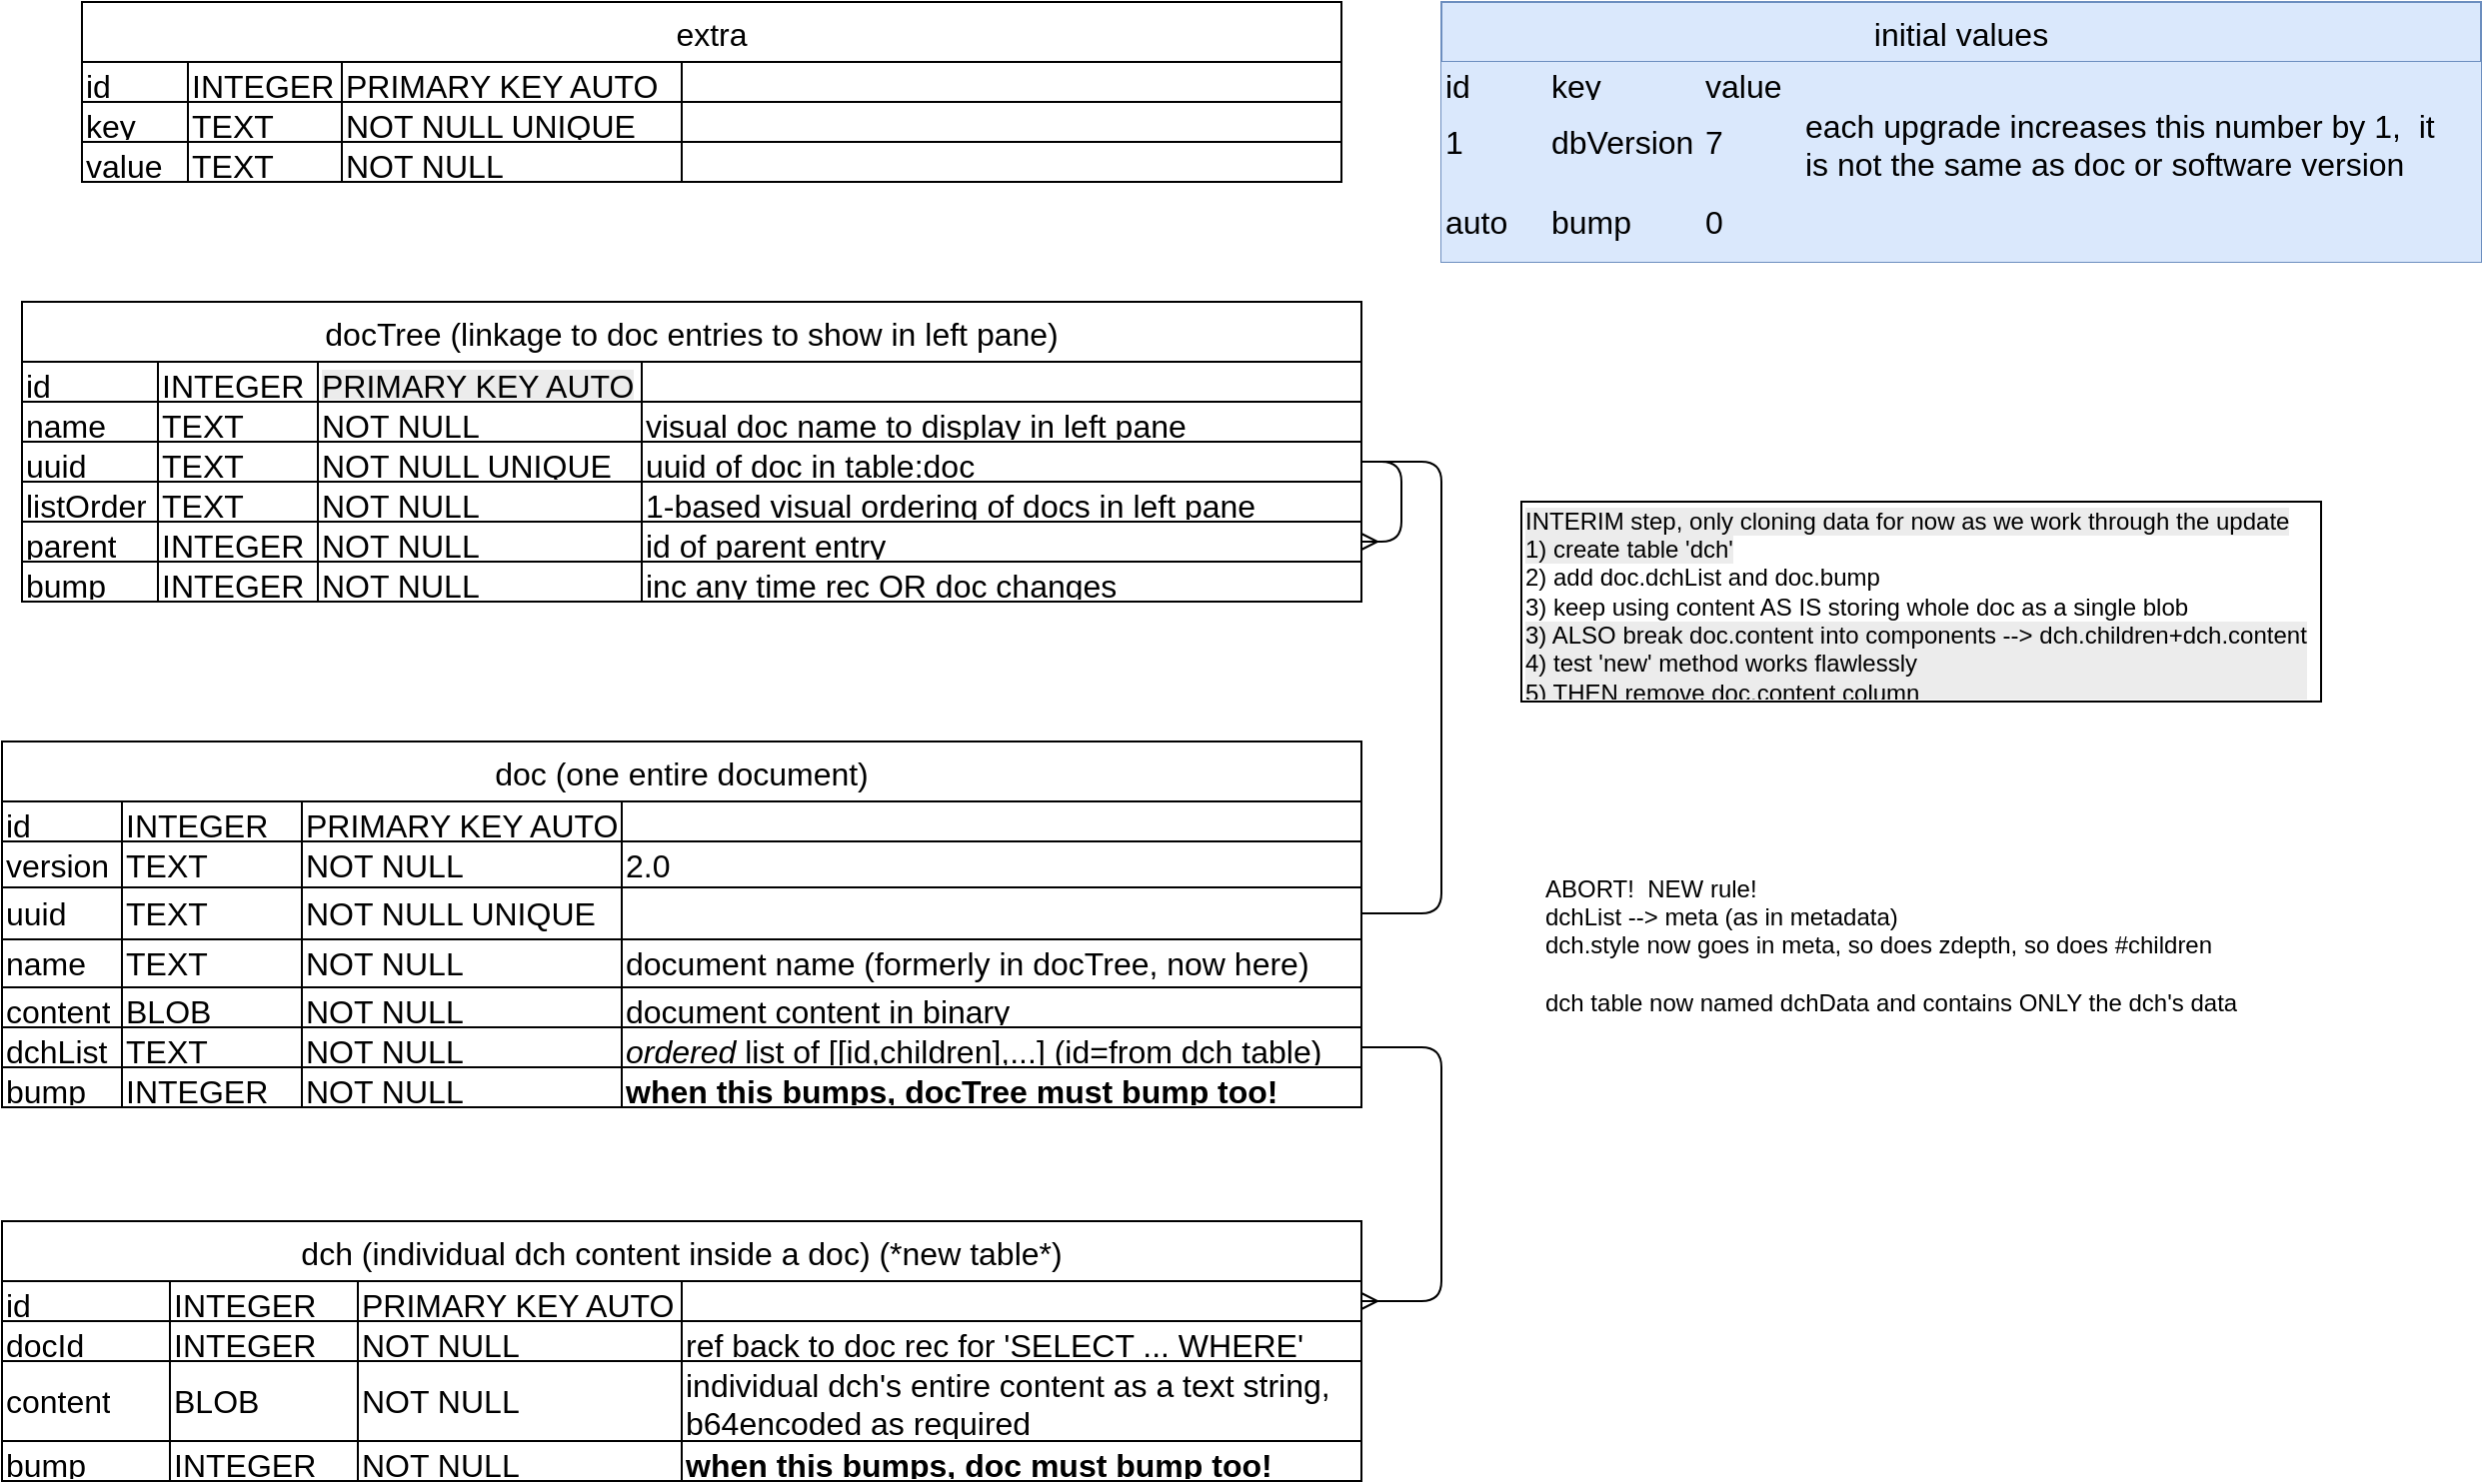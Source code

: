 <mxfile version="27.0.5">
  <diagram name="Page-1" id="y_ZQESW1vxMKCGsYayRb">
    <mxGraphModel dx="1223" dy="765" grid="1" gridSize="10" guides="1" tooltips="1" connect="1" arrows="1" fold="1" page="0" pageScale="1" pageWidth="1700" pageHeight="1100" math="0" shadow="0">
      <root>
        <mxCell id="0" />
        <mxCell id="1" parent="0" />
        <mxCell id="Sy6wfYp_tRHCGX6oZVIA-3" value="extra" style="shape=table;startSize=30;container=1;collapsible=0;childLayout=tableLayout;strokeColor=default;fontSize=16;align=center;" parent="1" vertex="1">
          <mxGeometry x="40" y="40" width="630" height="90" as="geometry" />
        </mxCell>
        <mxCell id="Sy6wfYp_tRHCGX6oZVIA-4" value="" style="shape=tableRow;horizontal=0;startSize=0;swimlaneHead=0;swimlaneBody=0;strokeColor=inherit;top=0;left=0;bottom=0;right=0;collapsible=0;dropTarget=0;fillColor=none;points=[[0,0.5],[1,0.5]];portConstraint=eastwest;fontSize=16;align=left;" parent="Sy6wfYp_tRHCGX6oZVIA-3" vertex="1">
          <mxGeometry y="30" width="630" height="20" as="geometry" />
        </mxCell>
        <mxCell id="Sy6wfYp_tRHCGX6oZVIA-5" value="id" style="shape=partialRectangle;html=1;connectable=0;strokeColor=inherit;overflow=hidden;fillColor=none;top=0;left=0;bottom=0;right=0;pointerEvents=1;fontSize=16;text-align:right;align=left;" parent="Sy6wfYp_tRHCGX6oZVIA-4" vertex="1">
          <mxGeometry width="53" height="20" as="geometry">
            <mxRectangle width="53" height="20" as="alternateBounds" />
          </mxGeometry>
        </mxCell>
        <mxCell id="Sy6wfYp_tRHCGX6oZVIA-6" value="INTEGER" style="shape=partialRectangle;html=1;connectable=0;strokeColor=inherit;overflow=hidden;fillColor=none;top=0;left=0;bottom=0;right=0;pointerEvents=1;fontSize=16;align=left;" parent="Sy6wfYp_tRHCGX6oZVIA-4" vertex="1">
          <mxGeometry x="53" width="77" height="20" as="geometry">
            <mxRectangle width="77" height="20" as="alternateBounds" />
          </mxGeometry>
        </mxCell>
        <mxCell id="Sy6wfYp_tRHCGX6oZVIA-7" value="PRIMARY KEY AUTO" style="shape=partialRectangle;html=1;connectable=0;strokeColor=inherit;overflow=hidden;fillColor=none;top=0;left=0;bottom=0;right=0;pointerEvents=1;fontSize=16;align=left;" parent="Sy6wfYp_tRHCGX6oZVIA-4" vertex="1">
          <mxGeometry x="130" width="170" height="20" as="geometry">
            <mxRectangle width="170" height="20" as="alternateBounds" />
          </mxGeometry>
        </mxCell>
        <mxCell id="Sy6wfYp_tRHCGX6oZVIA-54" style="shape=partialRectangle;html=1;connectable=0;strokeColor=inherit;overflow=hidden;fillColor=none;top=0;left=0;bottom=0;right=0;pointerEvents=1;fontSize=16;align=left;" parent="Sy6wfYp_tRHCGX6oZVIA-4" vertex="1">
          <mxGeometry x="300" width="330" height="20" as="geometry">
            <mxRectangle width="330" height="20" as="alternateBounds" />
          </mxGeometry>
        </mxCell>
        <mxCell id="Sy6wfYp_tRHCGX6oZVIA-8" value="" style="shape=tableRow;horizontal=0;startSize=0;swimlaneHead=0;swimlaneBody=0;strokeColor=inherit;top=0;left=0;bottom=0;right=0;collapsible=0;dropTarget=0;fillColor=none;points=[[0,0.5],[1,0.5]];portConstraint=eastwest;fontSize=16;align=left;" parent="Sy6wfYp_tRHCGX6oZVIA-3" vertex="1">
          <mxGeometry y="50" width="630" height="20" as="geometry" />
        </mxCell>
        <mxCell id="Sy6wfYp_tRHCGX6oZVIA-9" value="key" style="shape=partialRectangle;html=1;connectable=0;strokeColor=inherit;overflow=hidden;fillColor=none;top=0;left=0;bottom=0;right=0;pointerEvents=1;fontSize=16;align=left;" parent="Sy6wfYp_tRHCGX6oZVIA-8" vertex="1">
          <mxGeometry width="53" height="20" as="geometry">
            <mxRectangle width="53" height="20" as="alternateBounds" />
          </mxGeometry>
        </mxCell>
        <mxCell id="Sy6wfYp_tRHCGX6oZVIA-10" value="TEXT" style="shape=partialRectangle;html=1;connectable=0;strokeColor=inherit;overflow=hidden;fillColor=none;top=0;left=0;bottom=0;right=0;pointerEvents=1;fontSize=16;align=left;" parent="Sy6wfYp_tRHCGX6oZVIA-8" vertex="1">
          <mxGeometry x="53" width="77" height="20" as="geometry">
            <mxRectangle width="77" height="20" as="alternateBounds" />
          </mxGeometry>
        </mxCell>
        <mxCell id="Sy6wfYp_tRHCGX6oZVIA-11" value="NOT NULL UNIQUE" style="shape=partialRectangle;html=1;connectable=0;strokeColor=inherit;overflow=hidden;fillColor=none;top=0;left=0;bottom=0;right=0;pointerEvents=1;fontSize=16;align=left;" parent="Sy6wfYp_tRHCGX6oZVIA-8" vertex="1">
          <mxGeometry x="130" width="170" height="20" as="geometry">
            <mxRectangle width="170" height="20" as="alternateBounds" />
          </mxGeometry>
        </mxCell>
        <mxCell id="Sy6wfYp_tRHCGX6oZVIA-55" style="shape=partialRectangle;html=1;connectable=0;strokeColor=inherit;overflow=hidden;fillColor=none;top=0;left=0;bottom=0;right=0;pointerEvents=1;fontSize=16;align=left;" parent="Sy6wfYp_tRHCGX6oZVIA-8" vertex="1">
          <mxGeometry x="300" width="330" height="20" as="geometry">
            <mxRectangle width="330" height="20" as="alternateBounds" />
          </mxGeometry>
        </mxCell>
        <mxCell id="Sy6wfYp_tRHCGX6oZVIA-12" value="" style="shape=tableRow;horizontal=0;startSize=0;swimlaneHead=0;swimlaneBody=0;strokeColor=inherit;top=0;left=0;bottom=0;right=0;collapsible=0;dropTarget=0;fillColor=none;points=[[0,0.5],[1,0.5]];portConstraint=eastwest;fontSize=16;align=left;" parent="Sy6wfYp_tRHCGX6oZVIA-3" vertex="1">
          <mxGeometry y="70" width="630" height="20" as="geometry" />
        </mxCell>
        <mxCell id="Sy6wfYp_tRHCGX6oZVIA-13" value="value" style="shape=partialRectangle;html=1;connectable=0;strokeColor=inherit;overflow=hidden;fillColor=none;top=0;left=0;bottom=0;right=0;pointerEvents=1;fontSize=16;align=left;" parent="Sy6wfYp_tRHCGX6oZVIA-12" vertex="1">
          <mxGeometry width="53" height="20" as="geometry">
            <mxRectangle width="53" height="20" as="alternateBounds" />
          </mxGeometry>
        </mxCell>
        <mxCell id="Sy6wfYp_tRHCGX6oZVIA-14" value="TEXT" style="shape=partialRectangle;html=1;connectable=0;strokeColor=inherit;overflow=hidden;fillColor=none;top=0;left=0;bottom=0;right=0;pointerEvents=1;fontSize=16;align=left;" parent="Sy6wfYp_tRHCGX6oZVIA-12" vertex="1">
          <mxGeometry x="53" width="77" height="20" as="geometry">
            <mxRectangle width="77" height="20" as="alternateBounds" />
          </mxGeometry>
        </mxCell>
        <mxCell id="Sy6wfYp_tRHCGX6oZVIA-15" value="&lt;div&gt;NOT NULL&lt;/div&gt;" style="shape=partialRectangle;html=1;connectable=0;strokeColor=inherit;overflow=hidden;fillColor=none;top=0;left=0;bottom=0;right=0;pointerEvents=1;fontSize=16;align=left;" parent="Sy6wfYp_tRHCGX6oZVIA-12" vertex="1">
          <mxGeometry x="130" width="170" height="20" as="geometry">
            <mxRectangle width="170" height="20" as="alternateBounds" />
          </mxGeometry>
        </mxCell>
        <mxCell id="Sy6wfYp_tRHCGX6oZVIA-56" style="shape=partialRectangle;html=1;connectable=0;strokeColor=inherit;overflow=hidden;fillColor=none;top=0;left=0;bottom=0;right=0;pointerEvents=1;fontSize=16;align=left;" parent="Sy6wfYp_tRHCGX6oZVIA-12" vertex="1">
          <mxGeometry x="300" width="330" height="20" as="geometry">
            <mxRectangle width="330" height="20" as="alternateBounds" />
          </mxGeometry>
        </mxCell>
        <mxCell id="Sy6wfYp_tRHCGX6oZVIA-62" value="doc (one entire document)" style="shape=table;startSize=30;container=1;collapsible=0;childLayout=tableLayout;strokeColor=default;fontSize=16;align=center;" parent="1" vertex="1">
          <mxGeometry y="410" width="680" height="183" as="geometry" />
        </mxCell>
        <mxCell id="Sy6wfYp_tRHCGX6oZVIA-63" value="" style="shape=tableRow;horizontal=0;startSize=0;swimlaneHead=0;swimlaneBody=0;strokeColor=inherit;top=0;left=0;bottom=0;right=0;collapsible=0;dropTarget=0;fillColor=none;points=[[0,0.5],[1,0.5]];portConstraint=eastwest;fontSize=16;align=left;" parent="Sy6wfYp_tRHCGX6oZVIA-62" vertex="1">
          <mxGeometry y="30" width="680" height="20" as="geometry" />
        </mxCell>
        <mxCell id="Sy6wfYp_tRHCGX6oZVIA-64" value="id" style="shape=partialRectangle;html=1;connectable=0;strokeColor=inherit;overflow=hidden;fillColor=none;top=0;left=0;bottom=0;right=0;pointerEvents=1;fontSize=16;text-align:right;align=left;" parent="Sy6wfYp_tRHCGX6oZVIA-63" vertex="1">
          <mxGeometry width="60" height="20" as="geometry">
            <mxRectangle width="60" height="20" as="alternateBounds" />
          </mxGeometry>
        </mxCell>
        <mxCell id="Sy6wfYp_tRHCGX6oZVIA-65" value="INTEGER" style="shape=partialRectangle;html=1;connectable=0;strokeColor=inherit;overflow=hidden;fillColor=none;top=0;left=0;bottom=0;right=0;pointerEvents=1;fontSize=16;align=left;" parent="Sy6wfYp_tRHCGX6oZVIA-63" vertex="1">
          <mxGeometry x="60" width="90" height="20" as="geometry">
            <mxRectangle width="90" height="20" as="alternateBounds" />
          </mxGeometry>
        </mxCell>
        <mxCell id="Sy6wfYp_tRHCGX6oZVIA-66" value="PRIMARY KEY AUTO" style="shape=partialRectangle;html=1;connectable=0;strokeColor=inherit;overflow=hidden;fillColor=none;top=0;left=0;bottom=0;right=0;pointerEvents=1;fontSize=16;align=left;" parent="Sy6wfYp_tRHCGX6oZVIA-63" vertex="1">
          <mxGeometry x="150" width="160" height="20" as="geometry">
            <mxRectangle width="160" height="20" as="alternateBounds" />
          </mxGeometry>
        </mxCell>
        <mxCell id="Sy6wfYp_tRHCGX6oZVIA-67" style="shape=partialRectangle;html=1;connectable=0;strokeColor=inherit;overflow=hidden;fillColor=none;top=0;left=0;bottom=0;right=0;pointerEvents=1;fontSize=16;align=left;" parent="Sy6wfYp_tRHCGX6oZVIA-63" vertex="1">
          <mxGeometry x="310" width="370" height="20" as="geometry">
            <mxRectangle width="370" height="20" as="alternateBounds" />
          </mxGeometry>
        </mxCell>
        <mxCell id="-N10hWzUFT1irTYi3381-35" style="shape=tableRow;horizontal=0;startSize=0;swimlaneHead=0;swimlaneBody=0;strokeColor=inherit;top=0;left=0;bottom=0;right=0;collapsible=0;dropTarget=0;fillColor=none;points=[[0,0.5],[1,0.5]];portConstraint=eastwest;fontSize=16;align=left;" parent="Sy6wfYp_tRHCGX6oZVIA-62" vertex="1">
          <mxGeometry y="50" width="680" height="23" as="geometry" />
        </mxCell>
        <mxCell id="-N10hWzUFT1irTYi3381-36" value="version" style="shape=partialRectangle;html=1;connectable=0;strokeColor=inherit;overflow=hidden;fillColor=none;top=0;left=0;bottom=0;right=0;pointerEvents=1;fontSize=16;text-align:right;align=left;" parent="-N10hWzUFT1irTYi3381-35" vertex="1">
          <mxGeometry width="60" height="23" as="geometry">
            <mxRectangle width="60" height="23" as="alternateBounds" />
          </mxGeometry>
        </mxCell>
        <mxCell id="-N10hWzUFT1irTYi3381-37" value="TEXT" style="shape=partialRectangle;html=1;connectable=0;strokeColor=inherit;overflow=hidden;fillColor=none;top=0;left=0;bottom=0;right=0;pointerEvents=1;fontSize=16;align=left;" parent="-N10hWzUFT1irTYi3381-35" vertex="1">
          <mxGeometry x="60" width="90" height="23" as="geometry">
            <mxRectangle width="90" height="23" as="alternateBounds" />
          </mxGeometry>
        </mxCell>
        <mxCell id="-N10hWzUFT1irTYi3381-38" value="NOT NULL" style="shape=partialRectangle;html=1;connectable=0;strokeColor=inherit;overflow=hidden;fillColor=none;top=0;left=0;bottom=0;right=0;pointerEvents=1;fontSize=16;align=left;" parent="-N10hWzUFT1irTYi3381-35" vertex="1">
          <mxGeometry x="150" width="160" height="23" as="geometry">
            <mxRectangle width="160" height="23" as="alternateBounds" />
          </mxGeometry>
        </mxCell>
        <mxCell id="-N10hWzUFT1irTYi3381-39" value="2.0" style="shape=partialRectangle;html=1;connectable=0;strokeColor=inherit;overflow=hidden;fillColor=none;top=0;left=0;bottom=0;right=0;pointerEvents=1;fontSize=16;align=left;" parent="-N10hWzUFT1irTYi3381-35" vertex="1">
          <mxGeometry x="310" width="370" height="23" as="geometry">
            <mxRectangle width="370" height="23" as="alternateBounds" />
          </mxGeometry>
        </mxCell>
        <mxCell id="Sy6wfYp_tRHCGX6oZVIA-68" value="" style="shape=tableRow;horizontal=0;startSize=0;swimlaneHead=0;swimlaneBody=0;strokeColor=inherit;top=0;left=0;bottom=0;right=0;collapsible=0;dropTarget=0;fillColor=none;points=[[0,0.5],[1,0.5]];portConstraint=eastwest;fontSize=16;align=left;" parent="Sy6wfYp_tRHCGX6oZVIA-62" vertex="1">
          <mxGeometry y="73" width="680" height="26" as="geometry" />
        </mxCell>
        <mxCell id="Sy6wfYp_tRHCGX6oZVIA-69" value="uuid" style="shape=partialRectangle;html=1;connectable=0;strokeColor=inherit;overflow=hidden;fillColor=none;top=0;left=0;bottom=0;right=0;pointerEvents=1;fontSize=16;align=left;" parent="Sy6wfYp_tRHCGX6oZVIA-68" vertex="1">
          <mxGeometry width="60" height="26" as="geometry">
            <mxRectangle width="60" height="26" as="alternateBounds" />
          </mxGeometry>
        </mxCell>
        <mxCell id="Sy6wfYp_tRHCGX6oZVIA-70" value="TEXT" style="shape=partialRectangle;html=1;connectable=0;strokeColor=inherit;overflow=hidden;fillColor=none;top=0;left=0;bottom=0;right=0;pointerEvents=1;fontSize=16;align=left;" parent="Sy6wfYp_tRHCGX6oZVIA-68" vertex="1">
          <mxGeometry x="60" width="90" height="26" as="geometry">
            <mxRectangle width="90" height="26" as="alternateBounds" />
          </mxGeometry>
        </mxCell>
        <mxCell id="Sy6wfYp_tRHCGX6oZVIA-71" value="NOT NULL UNIQUE" style="shape=partialRectangle;html=1;connectable=0;strokeColor=inherit;overflow=hidden;fillColor=none;top=0;left=0;bottom=0;right=0;pointerEvents=1;fontSize=16;align=left;" parent="Sy6wfYp_tRHCGX6oZVIA-68" vertex="1">
          <mxGeometry x="150" width="160" height="26" as="geometry">
            <mxRectangle width="160" height="26" as="alternateBounds" />
          </mxGeometry>
        </mxCell>
        <mxCell id="Sy6wfYp_tRHCGX6oZVIA-72" style="shape=partialRectangle;html=1;connectable=0;strokeColor=inherit;overflow=hidden;fillColor=none;top=0;left=0;bottom=0;right=0;pointerEvents=1;fontSize=16;align=left;" parent="Sy6wfYp_tRHCGX6oZVIA-68" vertex="1">
          <mxGeometry x="310" width="370" height="26" as="geometry">
            <mxRectangle width="370" height="26" as="alternateBounds" />
          </mxGeometry>
        </mxCell>
        <mxCell id="Sy6wfYp_tRHCGX6oZVIA-73" value="" style="shape=tableRow;horizontal=0;startSize=0;swimlaneHead=0;swimlaneBody=0;strokeColor=inherit;top=0;left=0;bottom=0;right=0;collapsible=0;dropTarget=0;fillColor=none;points=[[0,0.5],[1,0.5]];portConstraint=eastwest;fontSize=16;align=left;" parent="Sy6wfYp_tRHCGX6oZVIA-62" vertex="1">
          <mxGeometry y="99" width="680" height="24" as="geometry" />
        </mxCell>
        <mxCell id="Sy6wfYp_tRHCGX6oZVIA-74" value="name" style="shape=partialRectangle;html=1;connectable=0;strokeColor=inherit;overflow=hidden;fillColor=none;top=0;left=0;bottom=0;right=0;pointerEvents=1;fontSize=16;align=left;" parent="Sy6wfYp_tRHCGX6oZVIA-73" vertex="1">
          <mxGeometry width="60" height="24" as="geometry">
            <mxRectangle width="60" height="24" as="alternateBounds" />
          </mxGeometry>
        </mxCell>
        <mxCell id="Sy6wfYp_tRHCGX6oZVIA-75" value="TEXT" style="shape=partialRectangle;html=1;connectable=0;strokeColor=inherit;overflow=hidden;fillColor=none;top=0;left=0;bottom=0;right=0;pointerEvents=1;fontSize=16;align=left;" parent="Sy6wfYp_tRHCGX6oZVIA-73" vertex="1">
          <mxGeometry x="60" width="90" height="24" as="geometry">
            <mxRectangle width="90" height="24" as="alternateBounds" />
          </mxGeometry>
        </mxCell>
        <mxCell id="Sy6wfYp_tRHCGX6oZVIA-76" value="&lt;div&gt;NOT NULL&lt;/div&gt;" style="shape=partialRectangle;html=1;connectable=0;strokeColor=inherit;overflow=hidden;fillColor=none;top=0;left=0;bottom=0;right=0;pointerEvents=1;fontSize=16;align=left;" parent="Sy6wfYp_tRHCGX6oZVIA-73" vertex="1">
          <mxGeometry x="150" width="160" height="24" as="geometry">
            <mxRectangle width="160" height="24" as="alternateBounds" />
          </mxGeometry>
        </mxCell>
        <mxCell id="Sy6wfYp_tRHCGX6oZVIA-77" value="document name (formerly in docTree, now here)" style="shape=partialRectangle;html=1;connectable=0;strokeColor=inherit;overflow=hidden;fillColor=none;top=0;left=0;bottom=0;right=0;pointerEvents=1;fontSize=16;align=left;" parent="Sy6wfYp_tRHCGX6oZVIA-73" vertex="1">
          <mxGeometry x="310" width="370" height="24" as="geometry">
            <mxRectangle width="370" height="24" as="alternateBounds" />
          </mxGeometry>
        </mxCell>
        <mxCell id="55P-BCCrsqb_Uf09lrDD-6" style="shape=tableRow;horizontal=0;startSize=0;swimlaneHead=0;swimlaneBody=0;strokeColor=inherit;top=0;left=0;bottom=0;right=0;collapsible=0;dropTarget=0;fillColor=none;points=[[0,0.5],[1,0.5]];portConstraint=eastwest;fontSize=16;align=left;" parent="Sy6wfYp_tRHCGX6oZVIA-62" vertex="1">
          <mxGeometry y="123" width="680" height="20" as="geometry" />
        </mxCell>
        <mxCell id="55P-BCCrsqb_Uf09lrDD-7" value="content" style="shape=partialRectangle;html=1;connectable=0;strokeColor=inherit;overflow=hidden;fillColor=none;top=0;left=0;bottom=0;right=0;pointerEvents=1;fontSize=16;align=left;fontColor=#000000;" parent="55P-BCCrsqb_Uf09lrDD-6" vertex="1">
          <mxGeometry width="60" height="20" as="geometry">
            <mxRectangle width="60" height="20" as="alternateBounds" />
          </mxGeometry>
        </mxCell>
        <mxCell id="55P-BCCrsqb_Uf09lrDD-8" value="BLOB" style="shape=partialRectangle;html=1;connectable=0;strokeColor=inherit;overflow=hidden;fillColor=none;top=0;left=0;bottom=0;right=0;pointerEvents=1;fontSize=16;align=left;fontColor=#000000;" parent="55P-BCCrsqb_Uf09lrDD-6" vertex="1">
          <mxGeometry x="60" width="90" height="20" as="geometry">
            <mxRectangle width="90" height="20" as="alternateBounds" />
          </mxGeometry>
        </mxCell>
        <mxCell id="55P-BCCrsqb_Uf09lrDD-9" value="NOT NULL" style="shape=partialRectangle;html=1;connectable=0;strokeColor=inherit;overflow=hidden;fillColor=none;top=0;left=0;bottom=0;right=0;pointerEvents=1;fontSize=16;align=left;fontColor=#000000;" parent="55P-BCCrsqb_Uf09lrDD-6" vertex="1">
          <mxGeometry x="150" width="160" height="20" as="geometry">
            <mxRectangle width="160" height="20" as="alternateBounds" />
          </mxGeometry>
        </mxCell>
        <mxCell id="55P-BCCrsqb_Uf09lrDD-10" value="document content in binary" style="shape=partialRectangle;html=1;connectable=0;strokeColor=inherit;overflow=hidden;fillColor=none;top=0;left=0;bottom=0;right=0;pointerEvents=1;fontSize=16;align=left;fontColor=#000000;" parent="55P-BCCrsqb_Uf09lrDD-6" vertex="1">
          <mxGeometry x="310" width="370" height="20" as="geometry">
            <mxRectangle width="370" height="20" as="alternateBounds" />
          </mxGeometry>
        </mxCell>
        <mxCell id="-N10hWzUFT1irTYi3381-29" style="shape=tableRow;horizontal=0;startSize=0;swimlaneHead=0;swimlaneBody=0;strokeColor=inherit;top=0;left=0;bottom=0;right=0;collapsible=0;dropTarget=0;fillColor=none;points=[[0,0.5],[1,0.5]];portConstraint=eastwest;fontSize=16;align=left;" parent="Sy6wfYp_tRHCGX6oZVIA-62" vertex="1">
          <mxGeometry y="143" width="680" height="20" as="geometry" />
        </mxCell>
        <mxCell id="-N10hWzUFT1irTYi3381-30" value="dchList" style="shape=partialRectangle;html=1;connectable=0;strokeColor=inherit;overflow=hidden;fillColor=none;top=0;left=0;bottom=0;right=0;pointerEvents=1;fontSize=16;align=left;fontColor=#000000;" parent="-N10hWzUFT1irTYi3381-29" vertex="1">
          <mxGeometry width="60" height="20" as="geometry">
            <mxRectangle width="60" height="20" as="alternateBounds" />
          </mxGeometry>
        </mxCell>
        <mxCell id="-N10hWzUFT1irTYi3381-31" value="TEXT" style="shape=partialRectangle;html=1;connectable=0;strokeColor=inherit;overflow=hidden;fillColor=none;top=0;left=0;bottom=0;right=0;pointerEvents=1;fontSize=16;align=left;fontColor=#000000;" parent="-N10hWzUFT1irTYi3381-29" vertex="1">
          <mxGeometry x="60" width="90" height="20" as="geometry">
            <mxRectangle width="90" height="20" as="alternateBounds" />
          </mxGeometry>
        </mxCell>
        <mxCell id="-N10hWzUFT1irTYi3381-32" value="NOT NULL" style="shape=partialRectangle;html=1;connectable=0;strokeColor=inherit;overflow=hidden;fillColor=none;top=0;left=0;bottom=0;right=0;pointerEvents=1;fontSize=16;align=left;fontColor=#000000;" parent="-N10hWzUFT1irTYi3381-29" vertex="1">
          <mxGeometry x="150" width="160" height="20" as="geometry">
            <mxRectangle width="160" height="20" as="alternateBounds" />
          </mxGeometry>
        </mxCell>
        <mxCell id="-N10hWzUFT1irTYi3381-33" value="&lt;i&gt;ordered&lt;/i&gt; list of [[id,children],...] (id=from dch table)" style="shape=partialRectangle;html=1;connectable=0;strokeColor=inherit;overflow=hidden;fillColor=none;top=0;left=0;bottom=0;right=0;pointerEvents=1;fontSize=16;align=left;fontColor=#000000;" parent="-N10hWzUFT1irTYi3381-29" vertex="1">
          <mxGeometry x="310" width="370" height="20" as="geometry">
            <mxRectangle width="370" height="20" as="alternateBounds" />
          </mxGeometry>
        </mxCell>
        <mxCell id="Sy6wfYp_tRHCGX6oZVIA-165" style="shape=tableRow;horizontal=0;startSize=0;swimlaneHead=0;swimlaneBody=0;strokeColor=inherit;top=0;left=0;bottom=0;right=0;collapsible=0;dropTarget=0;fillColor=none;points=[[0,0.5],[1,0.5]];portConstraint=eastwest;fontSize=16;align=left;" parent="Sy6wfYp_tRHCGX6oZVIA-62" vertex="1">
          <mxGeometry y="163" width="680" height="20" as="geometry" />
        </mxCell>
        <mxCell id="Sy6wfYp_tRHCGX6oZVIA-166" value="bump" style="shape=partialRectangle;html=1;connectable=0;strokeColor=inherit;overflow=hidden;fillColor=none;top=0;left=0;bottom=0;right=0;pointerEvents=1;fontSize=16;align=left;fontColor=#000000;" parent="Sy6wfYp_tRHCGX6oZVIA-165" vertex="1">
          <mxGeometry width="60" height="20" as="geometry">
            <mxRectangle width="60" height="20" as="alternateBounds" />
          </mxGeometry>
        </mxCell>
        <mxCell id="Sy6wfYp_tRHCGX6oZVIA-167" value="INTEGER" style="shape=partialRectangle;html=1;connectable=0;strokeColor=inherit;overflow=hidden;fillColor=none;top=0;left=0;bottom=0;right=0;pointerEvents=1;fontSize=16;align=left;fontColor=#000000;" parent="Sy6wfYp_tRHCGX6oZVIA-165" vertex="1">
          <mxGeometry x="60" width="90" height="20" as="geometry">
            <mxRectangle width="90" height="20" as="alternateBounds" />
          </mxGeometry>
        </mxCell>
        <mxCell id="Sy6wfYp_tRHCGX6oZVIA-168" value="NOT NULL" style="shape=partialRectangle;html=1;connectable=0;strokeColor=inherit;overflow=hidden;fillColor=none;top=0;left=0;bottom=0;right=0;pointerEvents=1;fontSize=16;align=left;fontColor=#000000;" parent="Sy6wfYp_tRHCGX6oZVIA-165" vertex="1">
          <mxGeometry x="150" width="160" height="20" as="geometry">
            <mxRectangle width="160" height="20" as="alternateBounds" />
          </mxGeometry>
        </mxCell>
        <mxCell id="Sy6wfYp_tRHCGX6oZVIA-169" value="&lt;b&gt;when this bumps, docTree must bump too!&lt;/b&gt;" style="shape=partialRectangle;html=1;connectable=0;strokeColor=inherit;overflow=hidden;fillColor=none;top=0;left=0;bottom=0;right=0;pointerEvents=1;fontSize=16;align=left;fontColor=#000000;" parent="Sy6wfYp_tRHCGX6oZVIA-165" vertex="1">
          <mxGeometry x="310" width="370" height="20" as="geometry">
            <mxRectangle width="370" height="20" as="alternateBounds" />
          </mxGeometry>
        </mxCell>
        <mxCell id="Sy6wfYp_tRHCGX6oZVIA-83" value="docTree (linkage to doc entries to show in left pane)" style="shape=table;startSize=30;container=1;collapsible=0;childLayout=tableLayout;strokeColor=default;fontSize=16;align=center;" parent="1" vertex="1">
          <mxGeometry x="10" y="190" width="670" height="150" as="geometry" />
        </mxCell>
        <mxCell id="Sy6wfYp_tRHCGX6oZVIA-84" value="" style="shape=tableRow;horizontal=0;startSize=0;swimlaneHead=0;swimlaneBody=0;strokeColor=inherit;top=0;left=0;bottom=0;right=0;collapsible=0;dropTarget=0;fillColor=none;points=[[0,0.5],[1,0.5]];portConstraint=eastwest;fontSize=16;align=left;" parent="Sy6wfYp_tRHCGX6oZVIA-83" vertex="1">
          <mxGeometry y="30" width="670" height="20" as="geometry" />
        </mxCell>
        <mxCell id="Sy6wfYp_tRHCGX6oZVIA-85" value="id" style="shape=partialRectangle;html=1;connectable=0;strokeColor=inherit;overflow=hidden;fillColor=none;top=0;left=0;bottom=0;right=0;pointerEvents=1;fontSize=16;text-align:right;align=left;" parent="Sy6wfYp_tRHCGX6oZVIA-84" vertex="1">
          <mxGeometry width="68" height="20" as="geometry">
            <mxRectangle width="68" height="20" as="alternateBounds" />
          </mxGeometry>
        </mxCell>
        <mxCell id="Sy6wfYp_tRHCGX6oZVIA-86" value="INTEGER" style="shape=partialRectangle;html=1;connectable=0;strokeColor=inherit;overflow=hidden;fillColor=none;top=0;left=0;bottom=0;right=0;pointerEvents=1;fontSize=16;align=left;" parent="Sy6wfYp_tRHCGX6oZVIA-84" vertex="1">
          <mxGeometry x="68" width="80" height="20" as="geometry">
            <mxRectangle width="80" height="20" as="alternateBounds" />
          </mxGeometry>
        </mxCell>
        <mxCell id="Sy6wfYp_tRHCGX6oZVIA-87" value="&lt;span style=&quot;color: rgb(0, 0, 0); font-family: Helvetica; font-size: 16px; font-style: normal; font-variant-ligatures: normal; font-variant-caps: normal; font-weight: 400; letter-spacing: normal; orphans: 2; text-align: left; text-indent: 0px; text-transform: none; widows: 2; word-spacing: 0px; -webkit-text-stroke-width: 0px; white-space: nowrap; background-color: rgb(236, 236, 236); text-decoration-thickness: initial; text-decoration-style: initial; text-decoration-color: initial; display: inline !important; float: none;&quot;&gt;PRIMARY KEY AUTO&lt;/span&gt;" style="shape=partialRectangle;html=1;connectable=0;strokeColor=inherit;overflow=hidden;fillColor=none;top=0;left=0;bottom=0;right=0;pointerEvents=1;fontSize=16;align=left;" parent="Sy6wfYp_tRHCGX6oZVIA-84" vertex="1">
          <mxGeometry x="148" width="162" height="20" as="geometry">
            <mxRectangle width="162" height="20" as="alternateBounds" />
          </mxGeometry>
        </mxCell>
        <mxCell id="Sy6wfYp_tRHCGX6oZVIA-88" style="shape=partialRectangle;html=1;connectable=0;strokeColor=inherit;overflow=hidden;fillColor=none;top=0;left=0;bottom=0;right=0;pointerEvents=1;fontSize=16;align=left;" parent="Sy6wfYp_tRHCGX6oZVIA-84" vertex="1">
          <mxGeometry x="310" width="360" height="20" as="geometry">
            <mxRectangle width="360" height="20" as="alternateBounds" />
          </mxGeometry>
        </mxCell>
        <mxCell id="Sy6wfYp_tRHCGX6oZVIA-104" style="shape=tableRow;horizontal=0;startSize=0;swimlaneHead=0;swimlaneBody=0;strokeColor=inherit;top=0;left=0;bottom=0;right=0;collapsible=0;dropTarget=0;fillColor=none;points=[[0,0.5],[1,0.5]];portConstraint=eastwest;fontSize=16;align=left;" parent="Sy6wfYp_tRHCGX6oZVIA-83" vertex="1">
          <mxGeometry y="50" width="670" height="20" as="geometry" />
        </mxCell>
        <mxCell id="Sy6wfYp_tRHCGX6oZVIA-105" value="name" style="shape=partialRectangle;html=1;connectable=0;strokeColor=inherit;overflow=hidden;fillColor=none;top=0;left=0;bottom=0;right=0;pointerEvents=1;fontSize=16;align=left;" parent="Sy6wfYp_tRHCGX6oZVIA-104" vertex="1">
          <mxGeometry width="68" height="20" as="geometry">
            <mxRectangle width="68" height="20" as="alternateBounds" />
          </mxGeometry>
        </mxCell>
        <mxCell id="Sy6wfYp_tRHCGX6oZVIA-106" value="TEXT" style="shape=partialRectangle;html=1;connectable=0;strokeColor=inherit;overflow=hidden;fillColor=none;top=0;left=0;bottom=0;right=0;pointerEvents=1;fontSize=16;align=left;" parent="Sy6wfYp_tRHCGX6oZVIA-104" vertex="1">
          <mxGeometry x="68" width="80" height="20" as="geometry">
            <mxRectangle width="80" height="20" as="alternateBounds" />
          </mxGeometry>
        </mxCell>
        <mxCell id="Sy6wfYp_tRHCGX6oZVIA-107" value="NOT NULL" style="shape=partialRectangle;html=1;connectable=0;strokeColor=inherit;overflow=hidden;fillColor=none;top=0;left=0;bottom=0;right=0;pointerEvents=1;fontSize=16;align=left;" parent="Sy6wfYp_tRHCGX6oZVIA-104" vertex="1">
          <mxGeometry x="148" width="162" height="20" as="geometry">
            <mxRectangle width="162" height="20" as="alternateBounds" />
          </mxGeometry>
        </mxCell>
        <mxCell id="Sy6wfYp_tRHCGX6oZVIA-108" value="visual doc name to display in left pane" style="shape=partialRectangle;html=1;connectable=0;strokeColor=inherit;overflow=hidden;fillColor=none;top=0;left=0;bottom=0;right=0;pointerEvents=1;fontSize=16;align=left;" parent="Sy6wfYp_tRHCGX6oZVIA-104" vertex="1">
          <mxGeometry x="310" width="360" height="20" as="geometry">
            <mxRectangle width="360" height="20" as="alternateBounds" />
          </mxGeometry>
        </mxCell>
        <mxCell id="Sy6wfYp_tRHCGX6oZVIA-89" value="" style="shape=tableRow;horizontal=0;startSize=0;swimlaneHead=0;swimlaneBody=0;strokeColor=inherit;top=0;left=0;bottom=0;right=0;collapsible=0;dropTarget=0;fillColor=none;points=[[0,0.5],[1,0.5]];portConstraint=eastwest;fontSize=16;align=left;" parent="Sy6wfYp_tRHCGX6oZVIA-83" vertex="1">
          <mxGeometry y="70" width="670" height="20" as="geometry" />
        </mxCell>
        <mxCell id="Sy6wfYp_tRHCGX6oZVIA-90" value="uuid" style="shape=partialRectangle;html=1;connectable=0;strokeColor=inherit;overflow=hidden;fillColor=none;top=0;left=0;bottom=0;right=0;pointerEvents=1;fontSize=16;align=left;" parent="Sy6wfYp_tRHCGX6oZVIA-89" vertex="1">
          <mxGeometry width="68" height="20" as="geometry">
            <mxRectangle width="68" height="20" as="alternateBounds" />
          </mxGeometry>
        </mxCell>
        <mxCell id="Sy6wfYp_tRHCGX6oZVIA-91" value="TEXT" style="shape=partialRectangle;html=1;connectable=0;strokeColor=inherit;overflow=hidden;fillColor=none;top=0;left=0;bottom=0;right=0;pointerEvents=1;fontSize=16;align=left;" parent="Sy6wfYp_tRHCGX6oZVIA-89" vertex="1">
          <mxGeometry x="68" width="80" height="20" as="geometry">
            <mxRectangle width="80" height="20" as="alternateBounds" />
          </mxGeometry>
        </mxCell>
        <mxCell id="Sy6wfYp_tRHCGX6oZVIA-92" value="NOT NULL UNIQUE" style="shape=partialRectangle;html=1;connectable=0;strokeColor=inherit;overflow=hidden;fillColor=none;top=0;left=0;bottom=0;right=0;pointerEvents=1;fontSize=16;align=left;" parent="Sy6wfYp_tRHCGX6oZVIA-89" vertex="1">
          <mxGeometry x="148" width="162" height="20" as="geometry">
            <mxRectangle width="162" height="20" as="alternateBounds" />
          </mxGeometry>
        </mxCell>
        <mxCell id="Sy6wfYp_tRHCGX6oZVIA-93" value="uuid of doc in table:doc" style="shape=partialRectangle;html=1;connectable=0;strokeColor=inherit;overflow=hidden;fillColor=none;top=0;left=0;bottom=0;right=0;pointerEvents=1;fontSize=16;align=left;" parent="Sy6wfYp_tRHCGX6oZVIA-89" vertex="1">
          <mxGeometry x="310" width="360" height="20" as="geometry">
            <mxRectangle width="360" height="20" as="alternateBounds" />
          </mxGeometry>
        </mxCell>
        <mxCell id="Sy6wfYp_tRHCGX6oZVIA-94" value="" style="shape=tableRow;horizontal=0;startSize=0;swimlaneHead=0;swimlaneBody=0;strokeColor=inherit;top=0;left=0;bottom=0;right=0;collapsible=0;dropTarget=0;fillColor=none;points=[[0,0.5],[1,0.5]];portConstraint=eastwest;fontSize=16;align=left;" parent="Sy6wfYp_tRHCGX6oZVIA-83" vertex="1">
          <mxGeometry y="90" width="670" height="20" as="geometry" />
        </mxCell>
        <mxCell id="Sy6wfYp_tRHCGX6oZVIA-95" value="listOrder" style="shape=partialRectangle;html=1;connectable=0;strokeColor=inherit;overflow=hidden;fillColor=none;top=0;left=0;bottom=0;right=0;pointerEvents=1;fontSize=16;align=left;" parent="Sy6wfYp_tRHCGX6oZVIA-94" vertex="1">
          <mxGeometry width="68" height="20" as="geometry">
            <mxRectangle width="68" height="20" as="alternateBounds" />
          </mxGeometry>
        </mxCell>
        <mxCell id="Sy6wfYp_tRHCGX6oZVIA-96" value="TEXT" style="shape=partialRectangle;html=1;connectable=0;strokeColor=inherit;overflow=hidden;fillColor=none;top=0;left=0;bottom=0;right=0;pointerEvents=1;fontSize=16;align=left;" parent="Sy6wfYp_tRHCGX6oZVIA-94" vertex="1">
          <mxGeometry x="68" width="80" height="20" as="geometry">
            <mxRectangle width="80" height="20" as="alternateBounds" />
          </mxGeometry>
        </mxCell>
        <mxCell id="Sy6wfYp_tRHCGX6oZVIA-97" value="&lt;div&gt;NOT NULL&lt;/div&gt;" style="shape=partialRectangle;html=1;connectable=0;strokeColor=inherit;overflow=hidden;fillColor=none;top=0;left=0;bottom=0;right=0;pointerEvents=1;fontSize=16;align=left;" parent="Sy6wfYp_tRHCGX6oZVIA-94" vertex="1">
          <mxGeometry x="148" width="162" height="20" as="geometry">
            <mxRectangle width="162" height="20" as="alternateBounds" />
          </mxGeometry>
        </mxCell>
        <mxCell id="Sy6wfYp_tRHCGX6oZVIA-98" value="1-based visual ordering of docs in left pane" style="shape=partialRectangle;html=1;connectable=0;strokeColor=inherit;overflow=hidden;fillColor=none;top=0;left=0;bottom=0;right=0;pointerEvents=1;fontSize=16;align=left;" parent="Sy6wfYp_tRHCGX6oZVIA-94" vertex="1">
          <mxGeometry x="310" width="360" height="20" as="geometry">
            <mxRectangle width="360" height="20" as="alternateBounds" />
          </mxGeometry>
        </mxCell>
        <mxCell id="Sy6wfYp_tRHCGX6oZVIA-99" style="shape=tableRow;horizontal=0;startSize=0;swimlaneHead=0;swimlaneBody=0;strokeColor=inherit;top=0;left=0;bottom=0;right=0;collapsible=0;dropTarget=0;fillColor=none;points=[[0,0.5],[1,0.5]];portConstraint=eastwest;fontSize=16;align=left;" parent="Sy6wfYp_tRHCGX6oZVIA-83" vertex="1">
          <mxGeometry y="110" width="670" height="20" as="geometry" />
        </mxCell>
        <mxCell id="Sy6wfYp_tRHCGX6oZVIA-100" value="parent" style="shape=partialRectangle;html=1;connectable=0;strokeColor=inherit;overflow=hidden;fillColor=none;top=0;left=0;bottom=0;right=0;pointerEvents=1;fontSize=16;align=left;fontColor=#000000;" parent="Sy6wfYp_tRHCGX6oZVIA-99" vertex="1">
          <mxGeometry width="68" height="20" as="geometry">
            <mxRectangle width="68" height="20" as="alternateBounds" />
          </mxGeometry>
        </mxCell>
        <mxCell id="Sy6wfYp_tRHCGX6oZVIA-101" value="INTEGER" style="shape=partialRectangle;html=1;connectable=0;strokeColor=inherit;overflow=hidden;fillColor=none;top=0;left=0;bottom=0;right=0;pointerEvents=1;fontSize=16;align=left;fontColor=#000000;" parent="Sy6wfYp_tRHCGX6oZVIA-99" vertex="1">
          <mxGeometry x="68" width="80" height="20" as="geometry">
            <mxRectangle width="80" height="20" as="alternateBounds" />
          </mxGeometry>
        </mxCell>
        <mxCell id="Sy6wfYp_tRHCGX6oZVIA-102" value="NOT NULL" style="shape=partialRectangle;html=1;connectable=0;strokeColor=inherit;overflow=hidden;fillColor=none;top=0;left=0;bottom=0;right=0;pointerEvents=1;fontSize=16;align=left;fontColor=#000000;" parent="Sy6wfYp_tRHCGX6oZVIA-99" vertex="1">
          <mxGeometry x="148" width="162" height="20" as="geometry">
            <mxRectangle width="162" height="20" as="alternateBounds" />
          </mxGeometry>
        </mxCell>
        <mxCell id="Sy6wfYp_tRHCGX6oZVIA-103" value="id of parent entry" style="shape=partialRectangle;html=1;connectable=0;strokeColor=inherit;overflow=hidden;fillColor=none;top=0;left=0;bottom=0;right=0;pointerEvents=1;fontSize=16;align=left;fontColor=#000000;" parent="Sy6wfYp_tRHCGX6oZVIA-99" vertex="1">
          <mxGeometry x="310" width="360" height="20" as="geometry">
            <mxRectangle width="360" height="20" as="alternateBounds" />
          </mxGeometry>
        </mxCell>
        <mxCell id="Sy6wfYp_tRHCGX6oZVIA-170" style="shape=tableRow;horizontal=0;startSize=0;swimlaneHead=0;swimlaneBody=0;strokeColor=inherit;top=0;left=0;bottom=0;right=0;collapsible=0;dropTarget=0;fillColor=none;points=[[0,0.5],[1,0.5]];portConstraint=eastwest;fontSize=16;align=left;" parent="Sy6wfYp_tRHCGX6oZVIA-83" vertex="1">
          <mxGeometry y="130" width="670" height="20" as="geometry" />
        </mxCell>
        <mxCell id="Sy6wfYp_tRHCGX6oZVIA-171" value="bump" style="shape=partialRectangle;html=1;connectable=0;strokeColor=inherit;overflow=hidden;fillColor=none;top=0;left=0;bottom=0;right=0;pointerEvents=1;fontSize=16;align=left;fontColor=#000000;" parent="Sy6wfYp_tRHCGX6oZVIA-170" vertex="1">
          <mxGeometry width="68" height="20" as="geometry">
            <mxRectangle width="68" height="20" as="alternateBounds" />
          </mxGeometry>
        </mxCell>
        <mxCell id="Sy6wfYp_tRHCGX6oZVIA-172" value="INTEGER" style="shape=partialRectangle;html=1;connectable=0;strokeColor=inherit;overflow=hidden;fillColor=none;top=0;left=0;bottom=0;right=0;pointerEvents=1;fontSize=16;align=left;fontColor=#000000;" parent="Sy6wfYp_tRHCGX6oZVIA-170" vertex="1">
          <mxGeometry x="68" width="80" height="20" as="geometry">
            <mxRectangle width="80" height="20" as="alternateBounds" />
          </mxGeometry>
        </mxCell>
        <mxCell id="Sy6wfYp_tRHCGX6oZVIA-173" value="NOT NULL" style="shape=partialRectangle;html=1;connectable=0;strokeColor=inherit;overflow=hidden;fillColor=none;top=0;left=0;bottom=0;right=0;pointerEvents=1;fontSize=16;align=left;fontColor=#000000;" parent="Sy6wfYp_tRHCGX6oZVIA-170" vertex="1">
          <mxGeometry x="148" width="162" height="20" as="geometry">
            <mxRectangle width="162" height="20" as="alternateBounds" />
          </mxGeometry>
        </mxCell>
        <mxCell id="Sy6wfYp_tRHCGX6oZVIA-174" value="inc any time rec OR doc changes" style="shape=partialRectangle;html=1;connectable=0;strokeColor=inherit;overflow=hidden;fillColor=none;top=0;left=0;bottom=0;right=0;pointerEvents=1;fontSize=16;align=left;fontColor=#000000;" parent="Sy6wfYp_tRHCGX6oZVIA-170" vertex="1">
          <mxGeometry x="310" width="360" height="20" as="geometry">
            <mxRectangle width="360" height="20" as="alternateBounds" />
          </mxGeometry>
        </mxCell>
        <mxCell id="Sy6wfYp_tRHCGX6oZVIA-184" style="edgeStyle=orthogonalEdgeStyle;rounded=1;orthogonalLoop=1;jettySize=auto;html=1;exitX=1;exitY=0.5;exitDx=0;exitDy=0;entryX=1;entryY=0.5;entryDx=0;entryDy=0;startArrow=none;startFill=0;endArrow=ERmany;endFill=0;curved=0;" parent="Sy6wfYp_tRHCGX6oZVIA-83" source="Sy6wfYp_tRHCGX6oZVIA-89" target="Sy6wfYp_tRHCGX6oZVIA-99" edge="1">
          <mxGeometry relative="1" as="geometry">
            <mxPoint x="1038" y="220" as="sourcePoint" />
            <mxPoint x="888" y="400" as="targetPoint" />
          </mxGeometry>
        </mxCell>
        <mxCell id="Sy6wfYp_tRHCGX6oZVIA-111" value="initial values" style="shape=table;startSize=30;container=1;collapsible=0;childLayout=tableLayout;strokeColor=#6c8ebf;fontSize=16;align=center;fillColor=#dae8fc;" parent="1" vertex="1">
          <mxGeometry x="720" y="40" width="520" height="130" as="geometry" />
        </mxCell>
        <mxCell id="Sy6wfYp_tRHCGX6oZVIA-127" style="shape=tableRow;horizontal=0;startSize=0;swimlaneHead=0;swimlaneBody=0;strokeColor=inherit;top=0;left=0;bottom=0;right=0;collapsible=0;dropTarget=0;fillColor=none;points=[[0,0.5],[1,0.5]];portConstraint=eastwest;fontSize=16;align=left;" parent="Sy6wfYp_tRHCGX6oZVIA-111" vertex="1">
          <mxGeometry y="30" width="520" height="20" as="geometry" />
        </mxCell>
        <mxCell id="Sy6wfYp_tRHCGX6oZVIA-128" value="id" style="shape=partialRectangle;html=1;connectable=0;strokeColor=#6c8ebf;overflow=hidden;fillColor=#dae8fc;top=0;left=0;bottom=0;right=0;pointerEvents=1;fontSize=16;align=left;" parent="Sy6wfYp_tRHCGX6oZVIA-127" vertex="1">
          <mxGeometry width="53" height="20" as="geometry">
            <mxRectangle width="53" height="20" as="alternateBounds" />
          </mxGeometry>
        </mxCell>
        <mxCell id="Sy6wfYp_tRHCGX6oZVIA-129" value="key" style="shape=partialRectangle;html=1;connectable=0;strokeColor=#6c8ebf;overflow=hidden;fillColor=#dae8fc;top=0;left=0;bottom=0;right=0;pointerEvents=1;fontSize=16;align=left;" parent="Sy6wfYp_tRHCGX6oZVIA-127" vertex="1">
          <mxGeometry x="53" width="77" height="20" as="geometry">
            <mxRectangle width="77" height="20" as="alternateBounds" />
          </mxGeometry>
        </mxCell>
        <mxCell id="Sy6wfYp_tRHCGX6oZVIA-130" value="value" style="shape=partialRectangle;html=1;connectable=0;strokeColor=#6c8ebf;overflow=hidden;fillColor=#dae8fc;top=0;left=0;bottom=0;right=0;pointerEvents=1;fontSize=16;align=left;" parent="Sy6wfYp_tRHCGX6oZVIA-127" vertex="1">
          <mxGeometry x="130" width="50" height="20" as="geometry">
            <mxRectangle width="50" height="20" as="alternateBounds" />
          </mxGeometry>
        </mxCell>
        <mxCell id="Sy6wfYp_tRHCGX6oZVIA-131" style="shape=partialRectangle;html=1;connectable=0;strokeColor=#6c8ebf;overflow=hidden;fillColor=#dae8fc;top=0;left=0;bottom=0;right=0;pointerEvents=1;fontSize=16;align=left;" parent="Sy6wfYp_tRHCGX6oZVIA-127" vertex="1">
          <mxGeometry x="180" width="340" height="20" as="geometry">
            <mxRectangle width="340" height="20" as="alternateBounds" />
          </mxGeometry>
        </mxCell>
        <mxCell id="Sy6wfYp_tRHCGX6oZVIA-117" value="" style="shape=tableRow;horizontal=0;startSize=0;swimlaneHead=0;swimlaneBody=0;strokeColor=inherit;top=0;left=0;bottom=0;right=0;collapsible=0;dropTarget=0;fillColor=none;points=[[0,0.5],[1,0.5]];portConstraint=eastwest;fontSize=16;align=left;" parent="Sy6wfYp_tRHCGX6oZVIA-111" vertex="1">
          <mxGeometry y="50" width="520" height="40" as="geometry" />
        </mxCell>
        <mxCell id="Sy6wfYp_tRHCGX6oZVIA-118" value="1" style="shape=partialRectangle;html=1;connectable=0;strokeColor=#6c8ebf;overflow=hidden;fillColor=#dae8fc;top=0;left=0;bottom=0;right=0;pointerEvents=1;fontSize=16;align=left;" parent="Sy6wfYp_tRHCGX6oZVIA-117" vertex="1">
          <mxGeometry width="53" height="40" as="geometry">
            <mxRectangle width="53" height="40" as="alternateBounds" />
          </mxGeometry>
        </mxCell>
        <mxCell id="Sy6wfYp_tRHCGX6oZVIA-119" value="dbVersion" style="shape=partialRectangle;html=1;connectable=0;strokeColor=#6c8ebf;overflow=hidden;fillColor=#dae8fc;top=0;left=0;bottom=0;right=0;pointerEvents=1;fontSize=16;align=left;" parent="Sy6wfYp_tRHCGX6oZVIA-117" vertex="1">
          <mxGeometry x="53" width="77" height="40" as="geometry">
            <mxRectangle width="77" height="40" as="alternateBounds" />
          </mxGeometry>
        </mxCell>
        <mxCell id="Sy6wfYp_tRHCGX6oZVIA-120" value="7" style="shape=partialRectangle;html=1;connectable=0;strokeColor=#6c8ebf;overflow=hidden;fillColor=#dae8fc;top=0;left=0;bottom=0;right=0;pointerEvents=1;fontSize=16;align=left;" parent="Sy6wfYp_tRHCGX6oZVIA-117" vertex="1">
          <mxGeometry x="130" width="50" height="40" as="geometry">
            <mxRectangle width="50" height="40" as="alternateBounds" />
          </mxGeometry>
        </mxCell>
        <mxCell id="Sy6wfYp_tRHCGX6oZVIA-121" value="each upgrade increases this number by 1,&amp;nbsp; it is&amp;nbsp;&lt;span style=&quot;background-color: transparent; color: light-dark(rgb(0, 0, 0), rgb(255, 255, 255));&quot;&gt;not the same as doc or software version&lt;/span&gt;&lt;div&gt;&lt;br&gt;&lt;/div&gt;" style="shape=partialRectangle;html=1;connectable=0;strokeColor=#6c8ebf;overflow=hidden;fillColor=#dae8fc;top=0;left=0;bottom=0;right=0;pointerEvents=1;fontSize=16;align=left;whiteSpace=wrap;" parent="Sy6wfYp_tRHCGX6oZVIA-117" vertex="1">
          <mxGeometry x="180" width="340" height="40" as="geometry">
            <mxRectangle width="340" height="40" as="alternateBounds" />
          </mxGeometry>
        </mxCell>
        <mxCell id="-N10hWzUFT1irTYi3381-6" style="shape=tableRow;horizontal=0;startSize=0;swimlaneHead=0;swimlaneBody=0;strokeColor=inherit;top=0;left=0;bottom=0;right=0;collapsible=0;dropTarget=0;fillColor=none;points=[[0,0.5],[1,0.5]];portConstraint=eastwest;fontSize=16;align=left;" parent="Sy6wfYp_tRHCGX6oZVIA-111" vertex="1">
          <mxGeometry y="90" width="520" height="40" as="geometry" />
        </mxCell>
        <mxCell id="-N10hWzUFT1irTYi3381-7" value="auto" style="shape=partialRectangle;html=1;connectable=0;strokeColor=#6c8ebf;overflow=hidden;fillColor=#dae8fc;top=0;left=0;bottom=0;right=0;pointerEvents=1;fontSize=16;align=left;" parent="-N10hWzUFT1irTYi3381-6" vertex="1">
          <mxGeometry width="53" height="40" as="geometry">
            <mxRectangle width="53" height="40" as="alternateBounds" />
          </mxGeometry>
        </mxCell>
        <mxCell id="-N10hWzUFT1irTYi3381-8" value="bump" style="shape=partialRectangle;html=1;connectable=0;strokeColor=#6c8ebf;overflow=hidden;fillColor=#dae8fc;top=0;left=0;bottom=0;right=0;pointerEvents=1;fontSize=16;align=left;" parent="-N10hWzUFT1irTYi3381-6" vertex="1">
          <mxGeometry x="53" width="77" height="40" as="geometry">
            <mxRectangle width="77" height="40" as="alternateBounds" />
          </mxGeometry>
        </mxCell>
        <mxCell id="-N10hWzUFT1irTYi3381-9" value="0" style="shape=partialRectangle;html=1;connectable=0;strokeColor=#6c8ebf;overflow=hidden;fillColor=#dae8fc;top=0;left=0;bottom=0;right=0;pointerEvents=1;fontSize=16;align=left;" parent="-N10hWzUFT1irTYi3381-6" vertex="1">
          <mxGeometry x="130" width="50" height="40" as="geometry">
            <mxRectangle width="50" height="40" as="alternateBounds" />
          </mxGeometry>
        </mxCell>
        <mxCell id="-N10hWzUFT1irTYi3381-10" style="shape=partialRectangle;html=1;connectable=0;strokeColor=#6c8ebf;overflow=hidden;fillColor=#dae8fc;top=0;left=0;bottom=0;right=0;pointerEvents=1;fontSize=16;align=left;whiteSpace=wrap;" parent="-N10hWzUFT1irTYi3381-6" vertex="1">
          <mxGeometry x="180" width="340" height="40" as="geometry">
            <mxRectangle width="340" height="40" as="alternateBounds" />
          </mxGeometry>
        </mxCell>
        <mxCell id="Sy6wfYp_tRHCGX6oZVIA-139" value="dch (individual dch content inside a doc) (*new table*)" style="shape=table;startSize=30;container=1;collapsible=0;childLayout=tableLayout;strokeColor=default;fontSize=16;align=center;fontColor=#000000;" parent="1" vertex="1">
          <mxGeometry y="650" width="680" height="130" as="geometry" />
        </mxCell>
        <mxCell id="Sy6wfYp_tRHCGX6oZVIA-140" value="" style="shape=tableRow;horizontal=0;startSize=0;swimlaneHead=0;swimlaneBody=0;strokeColor=inherit;top=0;left=0;bottom=0;right=0;collapsible=0;dropTarget=0;fillColor=none;points=[[0,0.5],[1,0.5]];portConstraint=eastwest;fontSize=16;align=left;" parent="Sy6wfYp_tRHCGX6oZVIA-139" vertex="1">
          <mxGeometry y="30" width="680" height="20" as="geometry" />
        </mxCell>
        <mxCell id="Sy6wfYp_tRHCGX6oZVIA-141" value="id" style="shape=partialRectangle;html=1;connectable=0;strokeColor=inherit;overflow=hidden;fillColor=none;top=0;left=0;bottom=0;right=0;pointerEvents=1;fontSize=16;text-align:right;align=left;" parent="Sy6wfYp_tRHCGX6oZVIA-140" vertex="1">
          <mxGeometry width="84" height="20" as="geometry">
            <mxRectangle width="84" height="20" as="alternateBounds" />
          </mxGeometry>
        </mxCell>
        <mxCell id="Sy6wfYp_tRHCGX6oZVIA-142" value="INTEGER" style="shape=partialRectangle;html=1;connectable=0;strokeColor=inherit;overflow=hidden;fillColor=none;top=0;left=0;bottom=0;right=0;pointerEvents=1;fontSize=16;align=left;" parent="Sy6wfYp_tRHCGX6oZVIA-140" vertex="1">
          <mxGeometry x="84" width="94" height="20" as="geometry">
            <mxRectangle width="94" height="20" as="alternateBounds" />
          </mxGeometry>
        </mxCell>
        <mxCell id="Sy6wfYp_tRHCGX6oZVIA-143" value="PRIMARY KEY AUTO" style="shape=partialRectangle;html=1;connectable=0;strokeColor=inherit;overflow=hidden;fillColor=none;top=0;left=0;bottom=0;right=0;pointerEvents=1;fontSize=16;align=left;" parent="Sy6wfYp_tRHCGX6oZVIA-140" vertex="1">
          <mxGeometry x="178" width="162" height="20" as="geometry">
            <mxRectangle width="162" height="20" as="alternateBounds" />
          </mxGeometry>
        </mxCell>
        <mxCell id="Sy6wfYp_tRHCGX6oZVIA-144" style="shape=partialRectangle;html=1;connectable=0;strokeColor=inherit;overflow=hidden;fillColor=none;top=0;left=0;bottom=0;right=0;pointerEvents=1;fontSize=16;align=left;" parent="Sy6wfYp_tRHCGX6oZVIA-140" vertex="1">
          <mxGeometry x="340" width="340" height="20" as="geometry">
            <mxRectangle width="340" height="20" as="alternateBounds" />
          </mxGeometry>
        </mxCell>
        <mxCell id="vqZlcED8u8-k37lUeLF1-4" style="shape=tableRow;horizontal=0;startSize=0;swimlaneHead=0;swimlaneBody=0;strokeColor=inherit;top=0;left=0;bottom=0;right=0;collapsible=0;dropTarget=0;fillColor=none;points=[[0,0.5],[1,0.5]];portConstraint=eastwest;fontSize=16;align=left;" parent="Sy6wfYp_tRHCGX6oZVIA-139" vertex="1">
          <mxGeometry y="50" width="680" height="20" as="geometry" />
        </mxCell>
        <mxCell id="vqZlcED8u8-k37lUeLF1-5" value="docId" style="shape=partialRectangle;html=1;connectable=0;strokeColor=inherit;overflow=hidden;fillColor=none;top=0;left=0;bottom=0;right=0;pointerEvents=1;fontSize=16;align=left;" parent="vqZlcED8u8-k37lUeLF1-4" vertex="1">
          <mxGeometry width="84" height="20" as="geometry">
            <mxRectangle width="84" height="20" as="alternateBounds" />
          </mxGeometry>
        </mxCell>
        <mxCell id="vqZlcED8u8-k37lUeLF1-6" value="INTEGER" style="shape=partialRectangle;html=1;connectable=0;strokeColor=inherit;overflow=hidden;fillColor=none;top=0;left=0;bottom=0;right=0;pointerEvents=1;fontSize=16;align=left;" parent="vqZlcED8u8-k37lUeLF1-4" vertex="1">
          <mxGeometry x="84" width="94" height="20" as="geometry">
            <mxRectangle width="94" height="20" as="alternateBounds" />
          </mxGeometry>
        </mxCell>
        <mxCell id="vqZlcED8u8-k37lUeLF1-7" value="NOT NULL" style="shape=partialRectangle;html=1;connectable=0;strokeColor=inherit;overflow=hidden;fillColor=none;top=0;left=0;bottom=0;right=0;pointerEvents=1;fontSize=16;align=left;" parent="vqZlcED8u8-k37lUeLF1-4" vertex="1">
          <mxGeometry x="178" width="162" height="20" as="geometry">
            <mxRectangle width="162" height="20" as="alternateBounds" />
          </mxGeometry>
        </mxCell>
        <mxCell id="vqZlcED8u8-k37lUeLF1-8" value="ref back to doc rec for &#39;SELECT ... WHERE&#39;" style="shape=partialRectangle;html=1;connectable=0;strokeColor=inherit;overflow=hidden;fillColor=none;top=0;left=0;bottom=0;right=0;pointerEvents=1;fontSize=16;align=left;" parent="vqZlcED8u8-k37lUeLF1-4" vertex="1">
          <mxGeometry x="340" width="340" height="20" as="geometry">
            <mxRectangle width="340" height="20" as="alternateBounds" />
          </mxGeometry>
        </mxCell>
        <mxCell id="Sy6wfYp_tRHCGX6oZVIA-155" style="shape=tableRow;horizontal=0;startSize=0;swimlaneHead=0;swimlaneBody=0;strokeColor=inherit;top=0;left=0;bottom=0;right=0;collapsible=0;dropTarget=0;fillColor=none;points=[[0,0.5],[1,0.5]];portConstraint=eastwest;fontSize=16;align=left;" parent="Sy6wfYp_tRHCGX6oZVIA-139" vertex="1">
          <mxGeometry y="70" width="680" height="40" as="geometry" />
        </mxCell>
        <mxCell id="Sy6wfYp_tRHCGX6oZVIA-156" value="content" style="shape=partialRectangle;html=1;connectable=0;strokeColor=inherit;overflow=hidden;fillColor=none;top=0;left=0;bottom=0;right=0;pointerEvents=1;fontSize=16;align=left;" parent="Sy6wfYp_tRHCGX6oZVIA-155" vertex="1">
          <mxGeometry width="84" height="40" as="geometry">
            <mxRectangle width="84" height="40" as="alternateBounds" />
          </mxGeometry>
        </mxCell>
        <mxCell id="Sy6wfYp_tRHCGX6oZVIA-157" value="BLOB" style="shape=partialRectangle;html=1;connectable=0;strokeColor=inherit;overflow=hidden;fillColor=none;top=0;left=0;bottom=0;right=0;pointerEvents=1;fontSize=16;align=left;" parent="Sy6wfYp_tRHCGX6oZVIA-155" vertex="1">
          <mxGeometry x="84" width="94" height="40" as="geometry">
            <mxRectangle width="94" height="40" as="alternateBounds" />
          </mxGeometry>
        </mxCell>
        <mxCell id="Sy6wfYp_tRHCGX6oZVIA-158" value="NOT NULL" style="shape=partialRectangle;html=1;connectable=0;strokeColor=inherit;overflow=hidden;fillColor=none;top=0;left=0;bottom=0;right=0;pointerEvents=1;fontSize=16;align=left;" parent="Sy6wfYp_tRHCGX6oZVIA-155" vertex="1">
          <mxGeometry x="178" width="162" height="40" as="geometry">
            <mxRectangle width="162" height="40" as="alternateBounds" />
          </mxGeometry>
        </mxCell>
        <mxCell id="Sy6wfYp_tRHCGX6oZVIA-159" value="individual dch&#39;s entire content as a text string, b64encoded as required" style="shape=partialRectangle;html=1;connectable=0;strokeColor=inherit;overflow=hidden;fillColor=none;top=0;left=0;bottom=0;right=0;pointerEvents=1;fontSize=16;align=left;whiteSpace=wrap;" parent="Sy6wfYp_tRHCGX6oZVIA-155" vertex="1">
          <mxGeometry x="340" width="340" height="40" as="geometry">
            <mxRectangle width="340" height="40" as="alternateBounds" />
          </mxGeometry>
        </mxCell>
        <mxCell id="Sy6wfYp_tRHCGX6oZVIA-175" style="shape=tableRow;horizontal=0;startSize=0;swimlaneHead=0;swimlaneBody=0;strokeColor=inherit;top=0;left=0;bottom=0;right=0;collapsible=0;dropTarget=0;fillColor=none;points=[[0,0.5],[1,0.5]];portConstraint=eastwest;fontSize=16;align=left;" parent="Sy6wfYp_tRHCGX6oZVIA-139" vertex="1">
          <mxGeometry y="110" width="680" height="20" as="geometry" />
        </mxCell>
        <mxCell id="Sy6wfYp_tRHCGX6oZVIA-176" value="bump" style="shape=partialRectangle;html=1;connectable=0;strokeColor=inherit;overflow=hidden;fillColor=none;top=0;left=0;bottom=0;right=0;pointerEvents=1;fontSize=16;align=left;fontColor=#000000;" parent="Sy6wfYp_tRHCGX6oZVIA-175" vertex="1">
          <mxGeometry width="84" height="20" as="geometry">
            <mxRectangle width="84" height="20" as="alternateBounds" />
          </mxGeometry>
        </mxCell>
        <mxCell id="Sy6wfYp_tRHCGX6oZVIA-177" value="INTEGER" style="shape=partialRectangle;html=1;connectable=0;strokeColor=inherit;overflow=hidden;fillColor=none;top=0;left=0;bottom=0;right=0;pointerEvents=1;fontSize=16;align=left;fontColor=#000000;" parent="Sy6wfYp_tRHCGX6oZVIA-175" vertex="1">
          <mxGeometry x="84" width="94" height="20" as="geometry">
            <mxRectangle width="94" height="20" as="alternateBounds" />
          </mxGeometry>
        </mxCell>
        <mxCell id="Sy6wfYp_tRHCGX6oZVIA-178" value="NOT NULL" style="shape=partialRectangle;html=1;connectable=0;strokeColor=inherit;overflow=hidden;fillColor=none;top=0;left=0;bottom=0;right=0;pointerEvents=1;fontSize=16;align=left;fontColor=#000000;" parent="Sy6wfYp_tRHCGX6oZVIA-175" vertex="1">
          <mxGeometry x="178" width="162" height="20" as="geometry">
            <mxRectangle width="162" height="20" as="alternateBounds" />
          </mxGeometry>
        </mxCell>
        <mxCell id="Sy6wfYp_tRHCGX6oZVIA-179" value="&lt;b&gt;when this bumps, doc must bump too!&lt;/b&gt;" style="shape=partialRectangle;html=1;connectable=0;strokeColor=inherit;overflow=hidden;fillColor=none;top=0;left=0;bottom=0;right=0;pointerEvents=1;fontSize=16;align=left;fontColor=#000000;" parent="Sy6wfYp_tRHCGX6oZVIA-175" vertex="1">
          <mxGeometry x="340" width="340" height="20" as="geometry">
            <mxRectangle width="340" height="20" as="alternateBounds" />
          </mxGeometry>
        </mxCell>
        <mxCell id="Sy6wfYp_tRHCGX6oZVIA-182" style="edgeStyle=orthogonalEdgeStyle;rounded=1;orthogonalLoop=1;jettySize=auto;html=1;exitX=1;exitY=0.5;exitDx=0;exitDy=0;entryX=1;entryY=0.5;entryDx=0;entryDy=0;startArrow=none;startFill=0;endArrow=ERmany;endFill=0;curved=0;" parent="1" source="Sy6wfYp_tRHCGX6oZVIA-68" edge="1">
          <mxGeometry relative="1" as="geometry">
            <Array as="points">
              <mxPoint x="780" y="455" />
              <mxPoint x="780" y="670" />
            </Array>
          </mxGeometry>
        </mxCell>
        <mxCell id="Sy6wfYp_tRHCGX6oZVIA-183" style="edgeStyle=orthogonalEdgeStyle;rounded=1;orthogonalLoop=1;jettySize=auto;html=1;exitX=1;exitY=0.5;exitDx=0;exitDy=0;entryX=1;entryY=0.5;entryDx=0;entryDy=0;startArrow=none;startFill=0;endArrow=none;endFill=0;curved=0;" parent="1" source="Sy6wfYp_tRHCGX6oZVIA-68" target="Sy6wfYp_tRHCGX6oZVIA-89" edge="1">
          <mxGeometry relative="1" as="geometry">
            <mxPoint x="1000" y="460" as="sourcePoint" />
            <mxPoint x="850" y="640" as="targetPoint" />
            <Array as="points">
              <mxPoint x="720" y="496" />
              <mxPoint x="720" y="270" />
            </Array>
          </mxGeometry>
        </mxCell>
        <mxCell id="-N10hWzUFT1irTYi3381-34" style="edgeStyle=orthogonalEdgeStyle;rounded=1;orthogonalLoop=1;jettySize=auto;html=1;exitX=1;exitY=0.5;exitDx=0;exitDy=0;entryX=1;entryY=0.5;entryDx=0;entryDy=0;startArrow=none;startFill=0;endArrow=ERmany;endFill=0;curved=0;" parent="1" source="-N10hWzUFT1irTYi3381-29" target="Sy6wfYp_tRHCGX6oZVIA-140" edge="1">
          <mxGeometry relative="1" as="geometry">
            <mxPoint x="690" y="505" as="sourcePoint" />
            <mxPoint x="690" y="720" as="targetPoint" />
            <Array as="points">
              <mxPoint x="720" y="563" />
              <mxPoint x="720" y="690" />
            </Array>
          </mxGeometry>
        </mxCell>
        <mxCell id="vqZlcED8u8-k37lUeLF1-1" value="" style="shape=table;startSize=0;container=1;collapsible=0;childLayout=tableLayout;" parent="1" vertex="1">
          <mxGeometry x="760" y="290" width="400" height="100" as="geometry" />
        </mxCell>
        <mxCell id="vqZlcED8u8-k37lUeLF1-2" value="" style="shape=tableRow;horizontal=0;startSize=0;swimlaneHead=0;swimlaneBody=0;strokeColor=inherit;top=0;left=0;bottom=0;right=0;collapsible=0;dropTarget=0;fillColor=none;points=[[0,0.5],[1,0.5]];portConstraint=eastwest;" parent="vqZlcED8u8-k37lUeLF1-1" vertex="1">
          <mxGeometry width="400" height="100" as="geometry" />
        </mxCell>
        <mxCell id="vqZlcED8u8-k37lUeLF1-3" value="&lt;span style=&quot;color: rgb(0, 0, 0); font-family: Helvetica; font-size: 12px; font-style: normal; font-variant-ligatures: normal; font-variant-caps: normal; font-weight: 400; letter-spacing: normal; orphans: 2; text-indent: 0px; text-transform: none; widows: 2; word-spacing: 0px; -webkit-text-stroke-width: 0px; white-space: normal; background-color: rgb(236, 236, 236); text-decoration-thickness: initial; text-decoration-style: initial; text-decoration-color: initial; float: none; display: inline !important;&quot;&gt;INTERIM step, only cloning data for now as we work through the update&lt;/span&gt;&lt;div&gt;&lt;span style=&quot;color: rgb(0, 0, 0); font-family: Helvetica; font-size: 12px; font-style: normal; font-variant-ligatures: normal; font-variant-caps: normal; font-weight: 400; letter-spacing: normal; orphans: 2; text-indent: 0px; text-transform: none; widows: 2; word-spacing: 0px; -webkit-text-stroke-width: 0px; white-space: normal; background-color: rgb(236, 236, 236); text-decoration-thickness: initial; text-decoration-style: initial; text-decoration-color: initial; float: none; display: inline !important;&quot;&gt;1) create table &#39;dch&#39;&lt;/span&gt;&lt;div&gt;2) add doc.dchList and doc.bump&lt;/div&gt;&lt;div&gt;3) keep using content AS IS storing whole doc as a single blob&lt;br&gt;&lt;div style=&quot;forced-color-adjust: none; color: rgb(0, 0, 0); font-family: Helvetica; font-size: 12px; font-style: normal; font-variant-ligatures: normal; font-variant-caps: normal; font-weight: 400; letter-spacing: normal; orphans: 2; text-indent: 0px; text-transform: none; widows: 2; word-spacing: 0px; -webkit-text-stroke-width: 0px; white-space: normal; background-color: rgb(236, 236, 236); text-decoration-thickness: initial; text-decoration-style: initial; text-decoration-color: initial;&quot;&gt;3) ALSO break doc.content into components --&amp;gt; dch.children+dch.content&lt;br style=&quot;forced-color-adjust: none;&quot;&gt;&lt;div style=&quot;forced-color-adjust: none;&quot;&gt;4) test &#39;new&#39; method works flawlessly&lt;/div&gt;&lt;div style=&quot;forced-color-adjust: none;&quot;&gt;5) THEN remove doc.content column&lt;/div&gt;&lt;/div&gt;&lt;/div&gt;&lt;/div&gt;" style="shape=partialRectangle;html=1;whiteSpace=wrap;connectable=0;strokeColor=inherit;overflow=hidden;fillColor=none;top=0;left=0;bottom=0;right=0;pointerEvents=1;align=left;" parent="vqZlcED8u8-k37lUeLF1-2" vertex="1">
          <mxGeometry width="400" height="100" as="geometry">
            <mxRectangle width="400" height="100" as="alternateBounds" />
          </mxGeometry>
        </mxCell>
        <mxCell id="1-simeh3ObQr6c0i-X81-1" value="ABORT!&amp;nbsp; NEW rule!&lt;div&gt;dchList --&amp;gt; meta (as in metadata)&lt;/div&gt;&lt;div&gt;dch.style now goes in meta, so does zdepth, so does #children&lt;/div&gt;&lt;div&gt;&lt;br&gt;&lt;/div&gt;&lt;div&gt;dch table now named dchData and contains ONLY the dch&#39;s data&lt;/div&gt;" style="shape=partialRectangle;html=1;whiteSpace=wrap;connectable=0;strokeColor=inherit;overflow=hidden;fillColor=none;top=0;left=0;bottom=0;right=0;pointerEvents=1;align=left;" vertex="1" parent="1">
          <mxGeometry x="770" y="461.5" width="400" height="100" as="geometry">
            <mxRectangle width="400" height="100" as="alternateBounds" />
          </mxGeometry>
        </mxCell>
      </root>
    </mxGraphModel>
  </diagram>
</mxfile>
